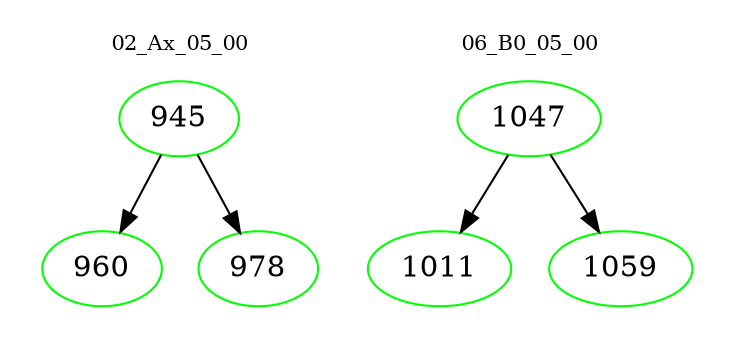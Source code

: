 digraph{
subgraph cluster_0 {
color = white
label = "02_Ax_05_00";
fontsize=10;
T0_945 [label="945", color="green"]
T0_945 -> T0_960 [color="black"]
T0_960 [label="960", color="green"]
T0_945 -> T0_978 [color="black"]
T0_978 [label="978", color="green"]
}
subgraph cluster_1 {
color = white
label = "06_B0_05_00";
fontsize=10;
T1_1047 [label="1047", color="green"]
T1_1047 -> T1_1011 [color="black"]
T1_1011 [label="1011", color="green"]
T1_1047 -> T1_1059 [color="black"]
T1_1059 [label="1059", color="green"]
}
}
